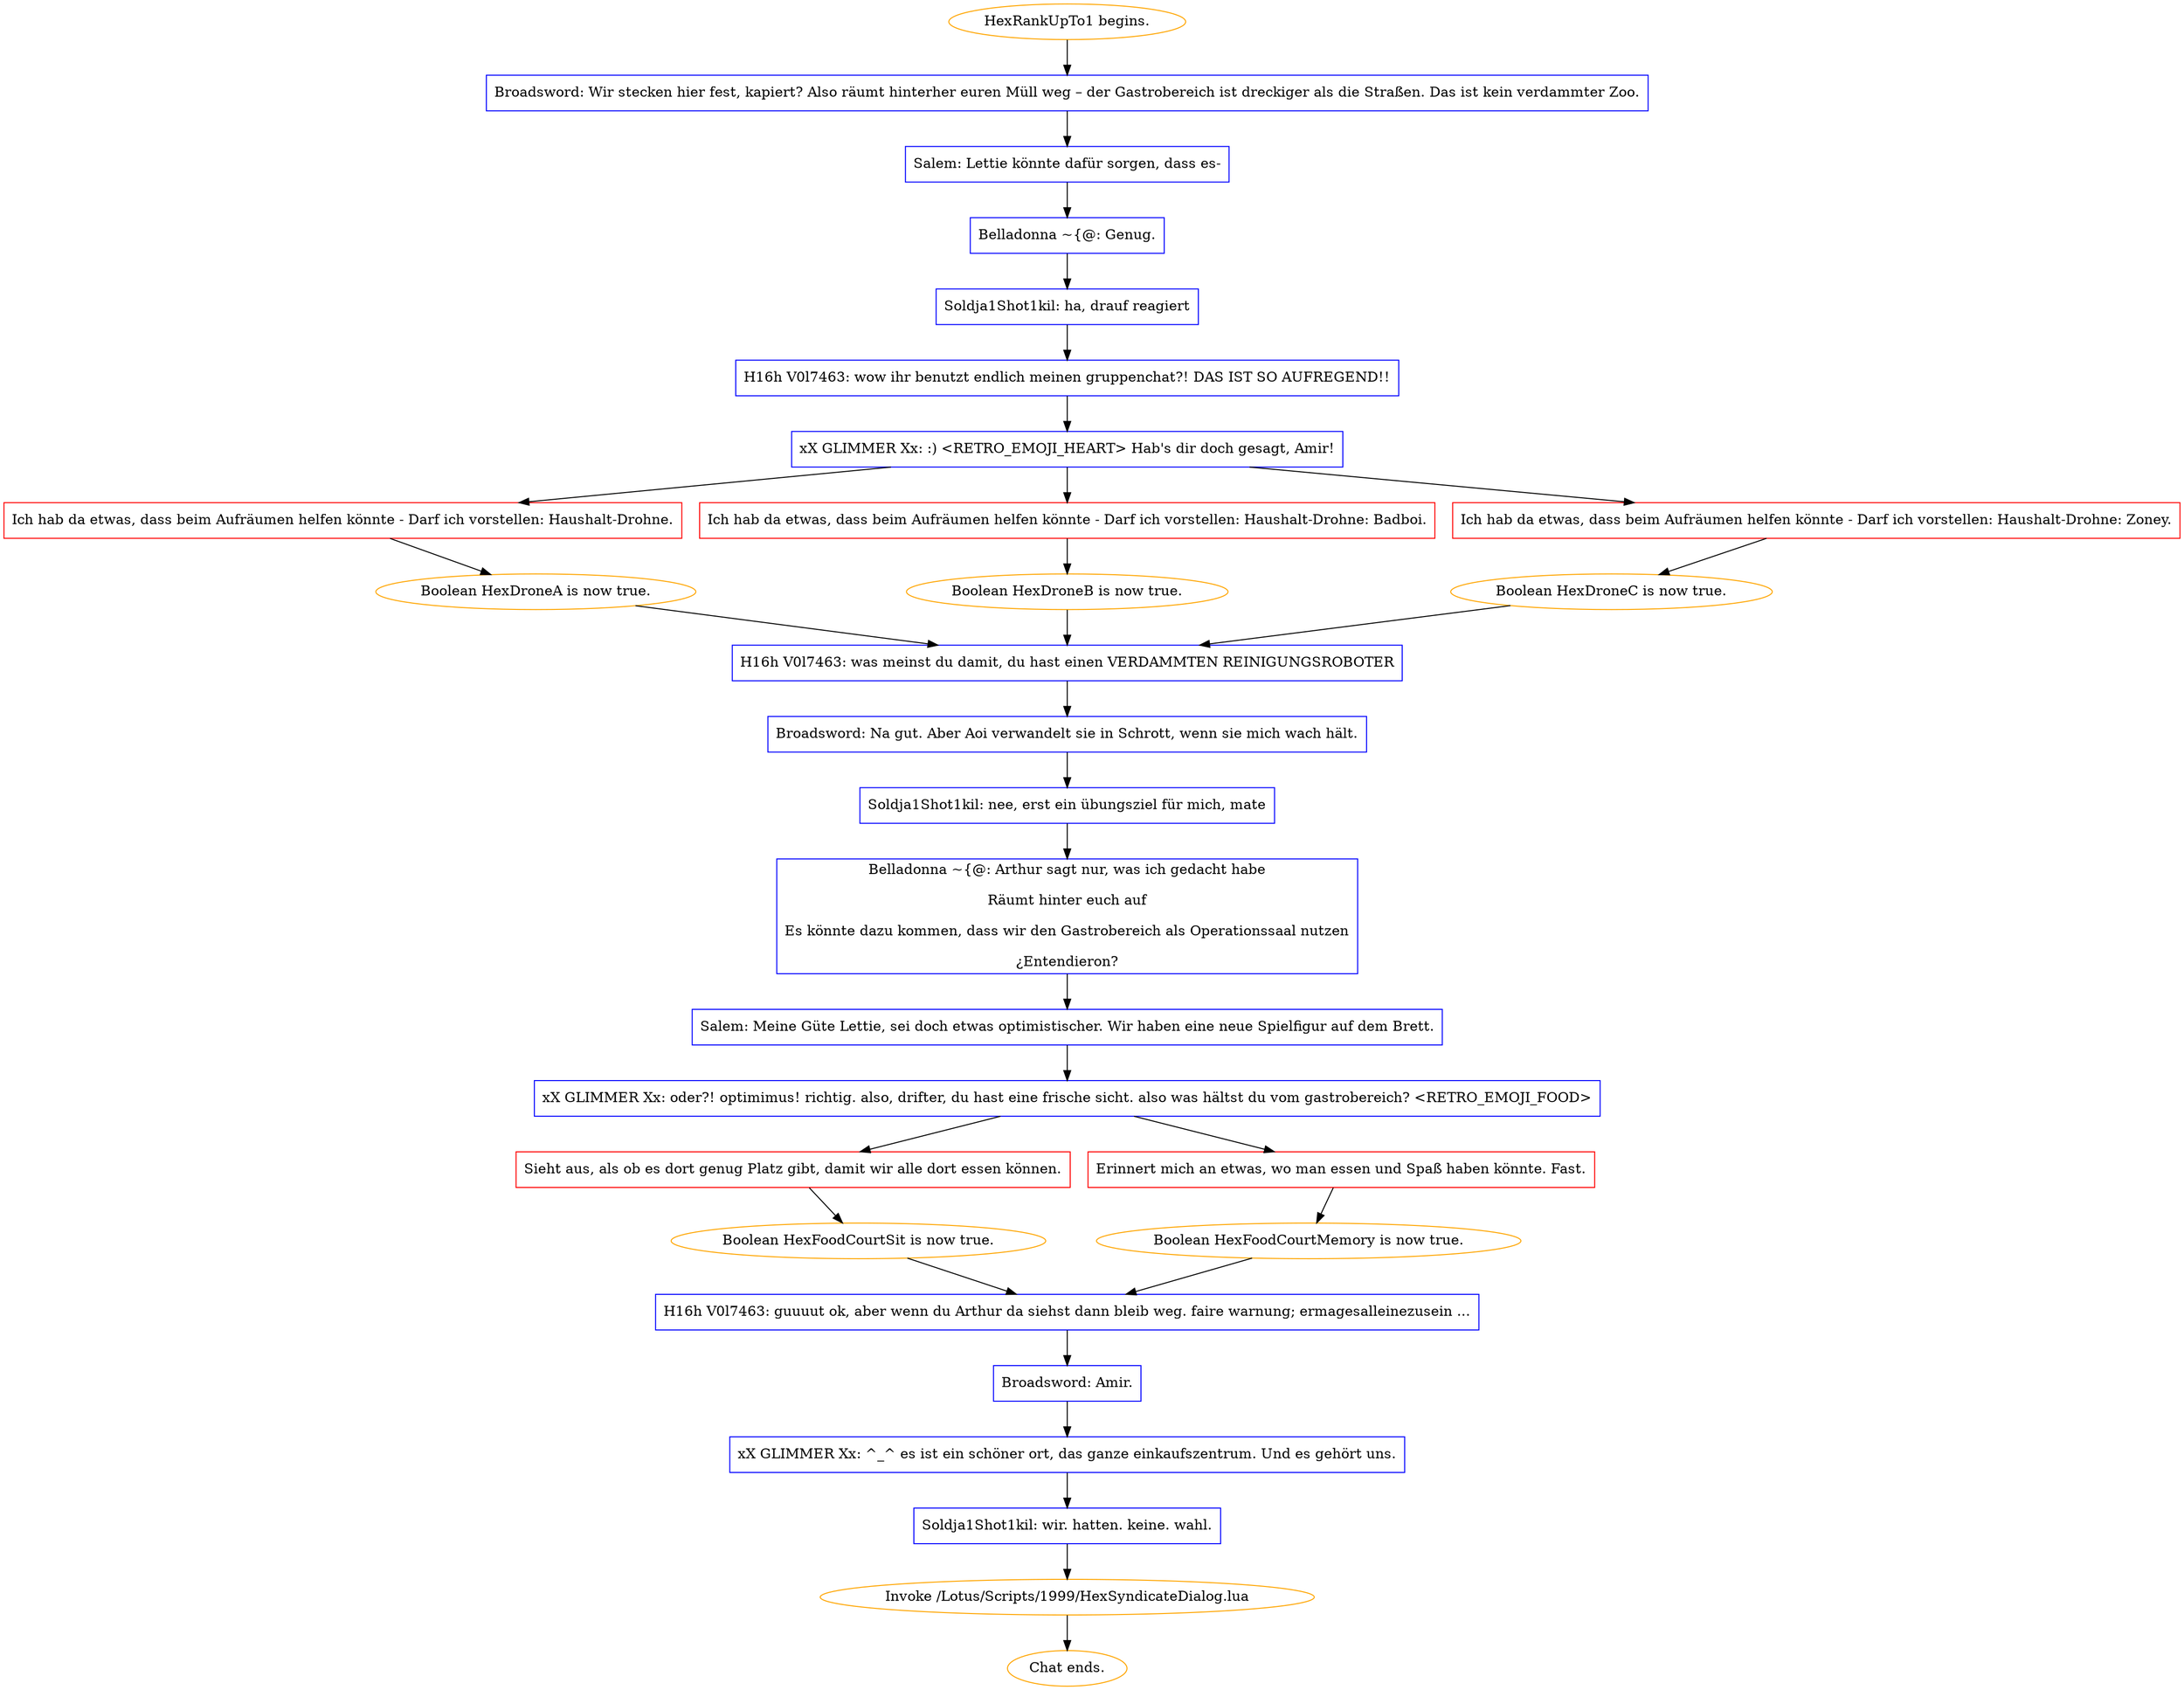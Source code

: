 digraph {
	"HexRankUpTo1 begins." [color=orange];
		"HexRankUpTo1 begins." -> j2926589903;
	j2926589903 [label="Broadsword: Wir stecken hier fest, kapiert? Also räumt hinterher euren Müll weg – der Gastrobereich ist dreckiger als die Straßen. Das ist kein verdammter Zoo.",shape=box,color=blue];
		j2926589903 -> j1059193137;
	j1059193137 [label="Salem: Lettie könnte dafür sorgen, dass es-",shape=box,color=blue];
		j1059193137 -> j3557233289;
	j3557233289 [label="Belladonna ~{@: Genug.",shape=box,color=blue];
		j3557233289 -> j2024962983;
	j2024962983 [label="Soldja1Shot1kil: ha, drauf reagiert",shape=box,color=blue];
		j2024962983 -> j1782289374;
	j1782289374 [label="H16h V0l7463: wow ihr benutzt endlich meinen gruppenchat?! DAS IST SO AUFREGEND!!",shape=box,color=blue];
		j1782289374 -> j2517941291;
	j2517941291 [label="xX GLIMMER Xx: :) <RETRO_EMOJI_HEART> Hab's dir doch gesagt, Amir!",shape=box,color=blue];
		j2517941291 -> j1324709914;
		j2517941291 -> j2450821150;
		j2517941291 -> j2172207487;
	j1324709914 [label="Ich hab da etwas, dass beim Aufräumen helfen könnte - Darf ich vorstellen: Haushalt-Drohne.",shape=box,color=red];
		j1324709914 -> j2799155755;
	j2450821150 [label="Ich hab da etwas, dass beim Aufräumen helfen könnte - Darf ich vorstellen: Haushalt-Drohne: Badboi.",shape=box,color=red];
		j2450821150 -> j1399341439;
	j2172207487 [label="Ich hab da etwas, dass beim Aufräumen helfen könnte - Darf ich vorstellen: Haushalt-Drohne: Zoney.",shape=box,color=red];
		j2172207487 -> j1045344499;
	j2799155755 [label="Boolean HexDroneA is now true.",color=orange];
		j2799155755 -> j1354719681;
	j1399341439 [label="Boolean HexDroneB is now true.",color=orange];
		j1399341439 -> j1354719681;
	j1045344499 [label="Boolean HexDroneC is now true.",color=orange];
		j1045344499 -> j1354719681;
	j1354719681 [label="H16h V0l7463: was meinst du damit, du hast einen VERDAMMTEN REINIGUNGSROBOTER",shape=box,color=blue];
		j1354719681 -> j2798447084;
	j2798447084 [label="Broadsword: Na gut. Aber Aoi verwandelt sie in Schrott, wenn sie mich wach hält.",shape=box,color=blue];
		j2798447084 -> j4158163315;
	j4158163315 [label="Soldja1Shot1kil: nee, erst ein übungsziel für mich, mate",shape=box,color=blue];
		j4158163315 -> j913026760;
	j913026760 [label="Belladonna ~{@: Arthur sagt nur, was ich gedacht habe
Räumt hinter euch auf
Es könnte dazu kommen, dass wir den Gastrobereich als Operationssaal nutzen
¿Entendieron?",shape=box,color=blue];
		j913026760 -> j1247742292;
	j1247742292 [label="Salem: Meine Güte Lettie, sei doch etwas optimistischer. Wir haben eine neue Spielfigur auf dem Brett.",shape=box,color=blue];
		j1247742292 -> j2528837733;
	j2528837733 [label="xX GLIMMER Xx: oder?! optimimus! richtig. also, drifter, du hast eine frische sicht. also was hältst du vom gastrobereich? <RETRO_EMOJI_FOOD>",shape=box,color=blue];
		j2528837733 -> j400599100;
		j2528837733 -> j2627701479;
	j400599100 [label="Sieht aus, als ob es dort genug Platz gibt, damit wir alle dort essen können.",shape=box,color=red];
		j400599100 -> j4241529957;
	j2627701479 [label="Erinnert mich an etwas, wo man essen und Spaß haben könnte. Fast.",shape=box,color=red];
		j2627701479 -> j1408695517;
	j4241529957 [label="Boolean HexFoodCourtSit is now true.",color=orange];
		j4241529957 -> j1125453770;
	j1408695517 [label="Boolean HexFoodCourtMemory is now true.",color=orange];
		j1408695517 -> j1125453770;
	j1125453770 [label="H16h V0l7463: guuuut ok, aber wenn du Arthur da siehst dann bleib weg. faire warnung; ermagesalleinezusein ...",shape=box,color=blue];
		j1125453770 -> j2465631810;
	j2465631810 [label="Broadsword: Amir.",shape=box,color=blue];
		j2465631810 -> j305279338;
	j305279338 [label="xX GLIMMER Xx: ^_^ es ist ein schöner ort, das ganze einkaufszentrum. Und es gehört uns.",shape=box,color=blue];
		j305279338 -> j426987257;
	j426987257 [label="Soldja1Shot1kil: wir. hatten. keine. wahl.",shape=box,color=blue];
		j426987257 -> j4049880475;
	j4049880475 [label="Invoke /Lotus/Scripts/1999/HexSyndicateDialog.lua",color=orange];
		j4049880475 -> "Chat ends.";
	"Chat ends." [color=orange];
}